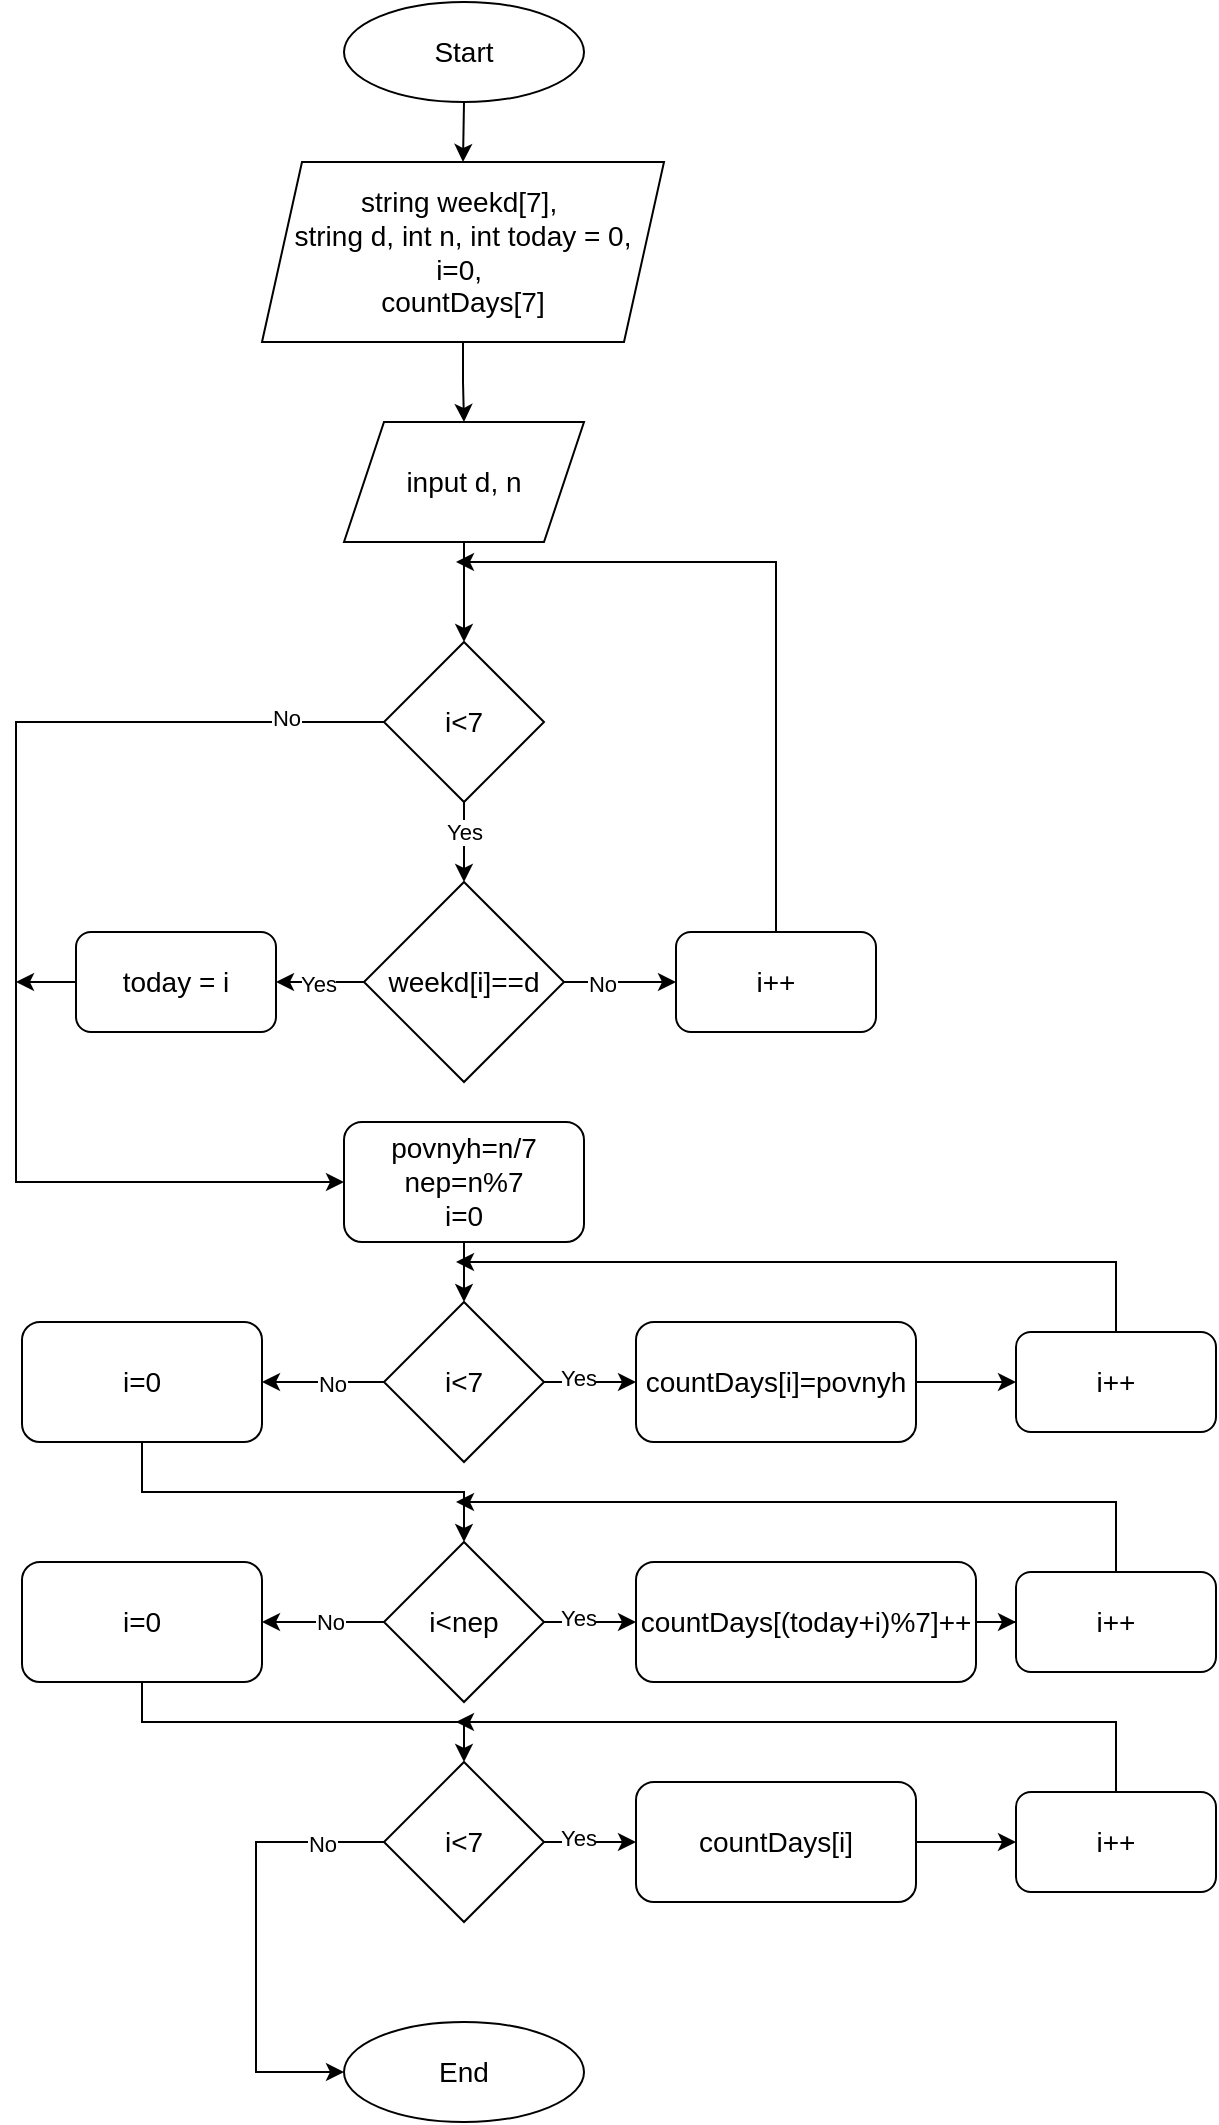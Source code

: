 <mxfile version="24.8.6">
  <diagram name="Сторінка-1" id="jraURbn6yLSYXRawfBOK">
    <mxGraphModel dx="1050" dy="530" grid="1" gridSize="10" guides="1" tooltips="1" connect="1" arrows="1" fold="1" page="1" pageScale="1" pageWidth="827" pageHeight="1169" math="0" shadow="0">
      <root>
        <mxCell id="0" />
        <mxCell id="1" parent="0" />
        <mxCell id="LpUBaSObcokxoR3XLA_E-1" value="&lt;font style=&quot;font-size: 14px;&quot;&gt;End&lt;/font&gt;" style="ellipse;whiteSpace=wrap;html=1;" vertex="1" parent="1">
          <mxGeometry x="354" y="1050" width="120" height="50" as="geometry" />
        </mxCell>
        <mxCell id="LpUBaSObcokxoR3XLA_E-2" style="edgeStyle=orthogonalEdgeStyle;rounded=0;orthogonalLoop=1;jettySize=auto;html=1;exitX=0.5;exitY=1;exitDx=0;exitDy=0;entryX=0.5;entryY=0;entryDx=0;entryDy=0;" edge="1" parent="1" source="LpUBaSObcokxoR3XLA_E-3" target="LpUBaSObcokxoR3XLA_E-5">
          <mxGeometry relative="1" as="geometry">
            <mxPoint x="414" y="130" as="targetPoint" />
          </mxGeometry>
        </mxCell>
        <mxCell id="LpUBaSObcokxoR3XLA_E-3" value="&lt;font style=&quot;font-size: 14px;&quot;&gt;Start&lt;/font&gt;" style="ellipse;whiteSpace=wrap;html=1;" vertex="1" parent="1">
          <mxGeometry x="354" y="40" width="120" height="50" as="geometry" />
        </mxCell>
        <mxCell id="LpUBaSObcokxoR3XLA_E-4" style="edgeStyle=orthogonalEdgeStyle;rounded=0;orthogonalLoop=1;jettySize=auto;html=1;exitX=0.5;exitY=1;exitDx=0;exitDy=0;entryX=0.5;entryY=0;entryDx=0;entryDy=0;" edge="1" parent="1" source="LpUBaSObcokxoR3XLA_E-5" target="LpUBaSObcokxoR3XLA_E-7">
          <mxGeometry relative="1" as="geometry" />
        </mxCell>
        <mxCell id="LpUBaSObcokxoR3XLA_E-5" value="&lt;span style=&quot;font-size: 14px;&quot;&gt;string weekd[7],&amp;nbsp;&lt;/span&gt;&lt;div&gt;&lt;span style=&quot;font-size: 14px;&quot;&gt;string d, int n, int today = 0, i=0,&amp;nbsp;&lt;/span&gt;&lt;div&gt;&lt;span style=&quot;font-size: 14px;&quot;&gt;countDays[7]&lt;/span&gt;&lt;/div&gt;&lt;/div&gt;" style="shape=parallelogram;perimeter=parallelogramPerimeter;whiteSpace=wrap;html=1;fixedSize=1;" vertex="1" parent="1">
          <mxGeometry x="313" y="120" width="201" height="90" as="geometry" />
        </mxCell>
        <mxCell id="LpUBaSObcokxoR3XLA_E-6" style="edgeStyle=orthogonalEdgeStyle;rounded=0;orthogonalLoop=1;jettySize=auto;html=1;exitX=0.5;exitY=1;exitDx=0;exitDy=0;entryX=0.5;entryY=0;entryDx=0;entryDy=0;" edge="1" parent="1" source="LpUBaSObcokxoR3XLA_E-7" target="LpUBaSObcokxoR3XLA_E-28">
          <mxGeometry relative="1" as="geometry">
            <mxPoint x="414" y="350" as="targetPoint" />
          </mxGeometry>
        </mxCell>
        <mxCell id="LpUBaSObcokxoR3XLA_E-7" value="&lt;span style=&quot;font-size: 14px;&quot;&gt;input d, n&lt;/span&gt;" style="shape=parallelogram;perimeter=parallelogramPerimeter;whiteSpace=wrap;html=1;fixedSize=1;" vertex="1" parent="1">
          <mxGeometry x="354" y="250" width="120" height="60" as="geometry" />
        </mxCell>
        <mxCell id="LpUBaSObcokxoR3XLA_E-30" style="edgeStyle=orthogonalEdgeStyle;rounded=0;orthogonalLoop=1;jettySize=auto;html=1;exitX=0.5;exitY=1;exitDx=0;exitDy=0;entryX=0.5;entryY=0;entryDx=0;entryDy=0;" edge="1" parent="1" source="LpUBaSObcokxoR3XLA_E-28" target="LpUBaSObcokxoR3XLA_E-29">
          <mxGeometry relative="1" as="geometry" />
        </mxCell>
        <mxCell id="LpUBaSObcokxoR3XLA_E-42" value="Yes" style="edgeLabel;html=1;align=center;verticalAlign=middle;resizable=0;points=[];" vertex="1" connectable="0" parent="LpUBaSObcokxoR3XLA_E-30">
          <mxGeometry x="-0.26" relative="1" as="geometry">
            <mxPoint as="offset" />
          </mxGeometry>
        </mxCell>
        <mxCell id="LpUBaSObcokxoR3XLA_E-39" style="edgeStyle=orthogonalEdgeStyle;rounded=0;orthogonalLoop=1;jettySize=auto;html=1;exitX=0;exitY=0.5;exitDx=0;exitDy=0;entryX=0;entryY=0.5;entryDx=0;entryDy=0;" edge="1" parent="1" source="LpUBaSObcokxoR3XLA_E-28" target="LpUBaSObcokxoR3XLA_E-43">
          <mxGeometry relative="1" as="geometry">
            <mxPoint x="190" y="630" as="targetPoint" />
            <Array as="points">
              <mxPoint x="190" y="400" />
              <mxPoint x="190" y="630" />
            </Array>
          </mxGeometry>
        </mxCell>
        <mxCell id="LpUBaSObcokxoR3XLA_E-41" value="No" style="edgeLabel;html=1;align=center;verticalAlign=middle;resizable=0;points=[];" vertex="1" connectable="0" parent="LpUBaSObcokxoR3XLA_E-39">
          <mxGeometry x="-0.831" y="-2" relative="1" as="geometry">
            <mxPoint as="offset" />
          </mxGeometry>
        </mxCell>
        <mxCell id="LpUBaSObcokxoR3XLA_E-28" value="&lt;font style=&quot;font-size: 14px;&quot;&gt;i&amp;lt;7&lt;/font&gt;" style="rhombus;whiteSpace=wrap;html=1;" vertex="1" parent="1">
          <mxGeometry x="374" y="360" width="80" height="80" as="geometry" />
        </mxCell>
        <mxCell id="LpUBaSObcokxoR3XLA_E-32" style="edgeStyle=orthogonalEdgeStyle;rounded=0;orthogonalLoop=1;jettySize=auto;html=1;exitX=0;exitY=0.5;exitDx=0;exitDy=0;entryX=1;entryY=0.5;entryDx=0;entryDy=0;" edge="1" parent="1" source="LpUBaSObcokxoR3XLA_E-29" target="LpUBaSObcokxoR3XLA_E-31">
          <mxGeometry relative="1" as="geometry" />
        </mxCell>
        <mxCell id="LpUBaSObcokxoR3XLA_E-38" value="Yes" style="edgeLabel;html=1;align=center;verticalAlign=middle;resizable=0;points=[];" vertex="1" connectable="0" parent="LpUBaSObcokxoR3XLA_E-32">
          <mxGeometry x="0.054" y="1" relative="1" as="geometry">
            <mxPoint as="offset" />
          </mxGeometry>
        </mxCell>
        <mxCell id="LpUBaSObcokxoR3XLA_E-34" style="edgeStyle=orthogonalEdgeStyle;rounded=0;orthogonalLoop=1;jettySize=auto;html=1;exitX=1;exitY=0.5;exitDx=0;exitDy=0;entryX=0;entryY=0.5;entryDx=0;entryDy=0;" edge="1" parent="1" source="LpUBaSObcokxoR3XLA_E-29" target="LpUBaSObcokxoR3XLA_E-33">
          <mxGeometry relative="1" as="geometry" />
        </mxCell>
        <mxCell id="LpUBaSObcokxoR3XLA_E-37" value="No" style="edgeLabel;html=1;align=center;verticalAlign=middle;resizable=0;points=[];" vertex="1" connectable="0" parent="LpUBaSObcokxoR3XLA_E-34">
          <mxGeometry x="-0.329" y="-1" relative="1" as="geometry">
            <mxPoint as="offset" />
          </mxGeometry>
        </mxCell>
        <mxCell id="LpUBaSObcokxoR3XLA_E-29" value="&lt;font style=&quot;font-size: 14px;&quot;&gt;weekd[i]==d&lt;/font&gt;" style="rhombus;whiteSpace=wrap;html=1;" vertex="1" parent="1">
          <mxGeometry x="364" y="480" width="100" height="100" as="geometry" />
        </mxCell>
        <mxCell id="LpUBaSObcokxoR3XLA_E-40" style="edgeStyle=orthogonalEdgeStyle;rounded=0;orthogonalLoop=1;jettySize=auto;html=1;exitX=0;exitY=0.5;exitDx=0;exitDy=0;" edge="1" parent="1" source="LpUBaSObcokxoR3XLA_E-31">
          <mxGeometry relative="1" as="geometry">
            <mxPoint x="190" y="530" as="targetPoint" />
          </mxGeometry>
        </mxCell>
        <mxCell id="LpUBaSObcokxoR3XLA_E-31" value="&lt;font style=&quot;font-size: 14px;&quot;&gt;today = i&lt;/font&gt;" style="rounded=1;whiteSpace=wrap;html=1;" vertex="1" parent="1">
          <mxGeometry x="220" y="505" width="100" height="50" as="geometry" />
        </mxCell>
        <mxCell id="LpUBaSObcokxoR3XLA_E-35" style="edgeStyle=orthogonalEdgeStyle;rounded=0;orthogonalLoop=1;jettySize=auto;html=1;exitX=0.5;exitY=0;exitDx=0;exitDy=0;" edge="1" parent="1" source="LpUBaSObcokxoR3XLA_E-33">
          <mxGeometry relative="1" as="geometry">
            <mxPoint x="410" y="320" as="targetPoint" />
            <Array as="points">
              <mxPoint x="570" y="320" />
            </Array>
          </mxGeometry>
        </mxCell>
        <mxCell id="LpUBaSObcokxoR3XLA_E-33" value="&lt;font style=&quot;font-size: 14px;&quot;&gt;i++&lt;/font&gt;" style="rounded=1;whiteSpace=wrap;html=1;" vertex="1" parent="1">
          <mxGeometry x="520" y="505" width="100" height="50" as="geometry" />
        </mxCell>
        <mxCell id="LpUBaSObcokxoR3XLA_E-45" style="edgeStyle=orthogonalEdgeStyle;rounded=0;orthogonalLoop=1;jettySize=auto;html=1;exitX=0.5;exitY=1;exitDx=0;exitDy=0;entryX=0.5;entryY=0;entryDx=0;entryDy=0;" edge="1" parent="1" source="LpUBaSObcokxoR3XLA_E-43" target="LpUBaSObcokxoR3XLA_E-44">
          <mxGeometry relative="1" as="geometry" />
        </mxCell>
        <mxCell id="LpUBaSObcokxoR3XLA_E-43" value="&lt;font style=&quot;font-size: 14px;&quot;&gt;povnyh=n/7&lt;/font&gt;&lt;div style=&quot;font-size: 14px;&quot;&gt;&lt;font style=&quot;font-size: 14px;&quot;&gt;nep=n%7&lt;/font&gt;&lt;/div&gt;&lt;div style=&quot;font-size: 14px;&quot;&gt;&lt;font style=&quot;font-size: 14px;&quot;&gt;i=0&lt;/font&gt;&lt;/div&gt;" style="rounded=1;whiteSpace=wrap;html=1;" vertex="1" parent="1">
          <mxGeometry x="354" y="600" width="120" height="60" as="geometry" />
        </mxCell>
        <mxCell id="LpUBaSObcokxoR3XLA_E-47" style="edgeStyle=orthogonalEdgeStyle;rounded=0;orthogonalLoop=1;jettySize=auto;html=1;exitX=1;exitY=0.5;exitDx=0;exitDy=0;entryX=0;entryY=0.5;entryDx=0;entryDy=0;" edge="1" parent="1" source="LpUBaSObcokxoR3XLA_E-44" target="LpUBaSObcokxoR3XLA_E-46">
          <mxGeometry relative="1" as="geometry" />
        </mxCell>
        <mxCell id="LpUBaSObcokxoR3XLA_E-53" value="Yes" style="edgeLabel;html=1;align=center;verticalAlign=middle;resizable=0;points=[];" vertex="1" connectable="0" parent="LpUBaSObcokxoR3XLA_E-47">
          <mxGeometry x="-0.27" y="2" relative="1" as="geometry">
            <mxPoint as="offset" />
          </mxGeometry>
        </mxCell>
        <mxCell id="LpUBaSObcokxoR3XLA_E-61" style="edgeStyle=orthogonalEdgeStyle;rounded=0;orthogonalLoop=1;jettySize=auto;html=1;exitX=0;exitY=0.5;exitDx=0;exitDy=0;entryX=1;entryY=0.5;entryDx=0;entryDy=0;" edge="1" parent="1" source="LpUBaSObcokxoR3XLA_E-44" target="LpUBaSObcokxoR3XLA_E-60">
          <mxGeometry relative="1" as="geometry" />
        </mxCell>
        <mxCell id="LpUBaSObcokxoR3XLA_E-62" value="No" style="edgeLabel;html=1;align=center;verticalAlign=middle;resizable=0;points=[];" vertex="1" connectable="0" parent="LpUBaSObcokxoR3XLA_E-61">
          <mxGeometry x="-0.141" y="1" relative="1" as="geometry">
            <mxPoint as="offset" />
          </mxGeometry>
        </mxCell>
        <mxCell id="LpUBaSObcokxoR3XLA_E-44" value="&lt;font style=&quot;font-size: 14px;&quot;&gt;i&amp;lt;7&lt;/font&gt;" style="rhombus;whiteSpace=wrap;html=1;" vertex="1" parent="1">
          <mxGeometry x="374" y="690" width="80" height="80" as="geometry" />
        </mxCell>
        <mxCell id="LpUBaSObcokxoR3XLA_E-50" value="" style="edgeStyle=orthogonalEdgeStyle;rounded=0;orthogonalLoop=1;jettySize=auto;html=1;" edge="1" parent="1" source="LpUBaSObcokxoR3XLA_E-46" target="LpUBaSObcokxoR3XLA_E-48">
          <mxGeometry relative="1" as="geometry" />
        </mxCell>
        <mxCell id="LpUBaSObcokxoR3XLA_E-46" value="&lt;font style=&quot;font-size: 14px;&quot;&gt;countDays[i]=povnyh&lt;/font&gt;" style="rounded=1;whiteSpace=wrap;html=1;" vertex="1" parent="1">
          <mxGeometry x="500" y="700" width="140" height="60" as="geometry" />
        </mxCell>
        <mxCell id="LpUBaSObcokxoR3XLA_E-52" style="edgeStyle=orthogonalEdgeStyle;rounded=0;orthogonalLoop=1;jettySize=auto;html=1;exitX=0.5;exitY=0;exitDx=0;exitDy=0;" edge="1" parent="1" source="LpUBaSObcokxoR3XLA_E-48">
          <mxGeometry relative="1" as="geometry">
            <mxPoint x="410" y="670" as="targetPoint" />
            <Array as="points">
              <mxPoint x="740" y="670" />
            </Array>
          </mxGeometry>
        </mxCell>
        <mxCell id="LpUBaSObcokxoR3XLA_E-48" value="&lt;font style=&quot;font-size: 14px;&quot;&gt;i++&lt;/font&gt;" style="rounded=1;whiteSpace=wrap;html=1;" vertex="1" parent="1">
          <mxGeometry x="690" y="705" width="100" height="50" as="geometry" />
        </mxCell>
        <mxCell id="LpUBaSObcokxoR3XLA_E-54" style="edgeStyle=orthogonalEdgeStyle;rounded=0;orthogonalLoop=1;jettySize=auto;html=1;exitX=1;exitY=0.5;exitDx=0;exitDy=0;entryX=0;entryY=0.5;entryDx=0;entryDy=0;" edge="1" parent="1" source="LpUBaSObcokxoR3XLA_E-56" target="LpUBaSObcokxoR3XLA_E-58">
          <mxGeometry relative="1" as="geometry" />
        </mxCell>
        <mxCell id="LpUBaSObcokxoR3XLA_E-55" value="Yes" style="edgeLabel;html=1;align=center;verticalAlign=middle;resizable=0;points=[];" vertex="1" connectable="0" parent="LpUBaSObcokxoR3XLA_E-54">
          <mxGeometry x="-0.27" y="2" relative="1" as="geometry">
            <mxPoint as="offset" />
          </mxGeometry>
        </mxCell>
        <mxCell id="LpUBaSObcokxoR3XLA_E-79" style="edgeStyle=orthogonalEdgeStyle;rounded=0;orthogonalLoop=1;jettySize=auto;html=1;exitX=0;exitY=0.5;exitDx=0;exitDy=0;entryX=1;entryY=0.5;entryDx=0;entryDy=0;" edge="1" parent="1" source="LpUBaSObcokxoR3XLA_E-56" target="LpUBaSObcokxoR3XLA_E-78">
          <mxGeometry relative="1" as="geometry" />
        </mxCell>
        <mxCell id="LpUBaSObcokxoR3XLA_E-81" value="No" style="edgeLabel;html=1;align=center;verticalAlign=middle;resizable=0;points=[];" vertex="1" connectable="0" parent="LpUBaSObcokxoR3XLA_E-79">
          <mxGeometry x="-0.108" relative="1" as="geometry">
            <mxPoint as="offset" />
          </mxGeometry>
        </mxCell>
        <mxCell id="LpUBaSObcokxoR3XLA_E-56" value="&lt;font style=&quot;font-size: 14px;&quot;&gt;i&amp;lt;nep&lt;/font&gt;" style="rhombus;whiteSpace=wrap;html=1;" vertex="1" parent="1">
          <mxGeometry x="374" y="810" width="80" height="80" as="geometry" />
        </mxCell>
        <mxCell id="LpUBaSObcokxoR3XLA_E-57" value="" style="edgeStyle=orthogonalEdgeStyle;rounded=0;orthogonalLoop=1;jettySize=auto;html=1;" edge="1" parent="1" source="LpUBaSObcokxoR3XLA_E-58" target="LpUBaSObcokxoR3XLA_E-59">
          <mxGeometry relative="1" as="geometry" />
        </mxCell>
        <mxCell id="LpUBaSObcokxoR3XLA_E-58" value="&lt;font style=&quot;font-size: 14px;&quot;&gt;countDays[(today+i)%7]++&lt;/font&gt;" style="rounded=1;whiteSpace=wrap;html=1;" vertex="1" parent="1">
          <mxGeometry x="500" y="820" width="170" height="60" as="geometry" />
        </mxCell>
        <mxCell id="LpUBaSObcokxoR3XLA_E-64" style="edgeStyle=orthogonalEdgeStyle;rounded=0;orthogonalLoop=1;jettySize=auto;html=1;exitX=0.5;exitY=0;exitDx=0;exitDy=0;" edge="1" parent="1" source="LpUBaSObcokxoR3XLA_E-59">
          <mxGeometry relative="1" as="geometry">
            <mxPoint x="410" y="790" as="targetPoint" />
            <Array as="points">
              <mxPoint x="740" y="790" />
            </Array>
          </mxGeometry>
        </mxCell>
        <mxCell id="LpUBaSObcokxoR3XLA_E-59" value="&lt;font style=&quot;font-size: 14px;&quot;&gt;i++&lt;/font&gt;" style="rounded=1;whiteSpace=wrap;html=1;" vertex="1" parent="1">
          <mxGeometry x="690" y="825" width="100" height="50" as="geometry" />
        </mxCell>
        <mxCell id="LpUBaSObcokxoR3XLA_E-63" style="edgeStyle=orthogonalEdgeStyle;rounded=0;orthogonalLoop=1;jettySize=auto;html=1;exitX=0.5;exitY=1;exitDx=0;exitDy=0;entryX=0.5;entryY=0;entryDx=0;entryDy=0;" edge="1" parent="1" source="LpUBaSObcokxoR3XLA_E-60" target="LpUBaSObcokxoR3XLA_E-56">
          <mxGeometry relative="1" as="geometry" />
        </mxCell>
        <mxCell id="LpUBaSObcokxoR3XLA_E-60" value="&lt;span style=&quot;font-size: 14px;&quot;&gt;i=0&lt;/span&gt;" style="rounded=1;whiteSpace=wrap;html=1;" vertex="1" parent="1">
          <mxGeometry x="193" y="700" width="120" height="60" as="geometry" />
        </mxCell>
        <mxCell id="LpUBaSObcokxoR3XLA_E-65" style="edgeStyle=orthogonalEdgeStyle;rounded=0;orthogonalLoop=1;jettySize=auto;html=1;exitX=1;exitY=0.5;exitDx=0;exitDy=0;entryX=0;entryY=0.5;entryDx=0;entryDy=0;" edge="1" parent="1" source="LpUBaSObcokxoR3XLA_E-69" target="LpUBaSObcokxoR3XLA_E-71">
          <mxGeometry relative="1" as="geometry" />
        </mxCell>
        <mxCell id="LpUBaSObcokxoR3XLA_E-66" value="Yes" style="edgeLabel;html=1;align=center;verticalAlign=middle;resizable=0;points=[];" vertex="1" connectable="0" parent="LpUBaSObcokxoR3XLA_E-65">
          <mxGeometry x="-0.27" y="2" relative="1" as="geometry">
            <mxPoint as="offset" />
          </mxGeometry>
        </mxCell>
        <mxCell id="LpUBaSObcokxoR3XLA_E-76" style="edgeStyle=orthogonalEdgeStyle;rounded=0;orthogonalLoop=1;jettySize=auto;html=1;exitX=0;exitY=0.5;exitDx=0;exitDy=0;entryX=0;entryY=0.5;entryDx=0;entryDy=0;" edge="1" parent="1" source="LpUBaSObcokxoR3XLA_E-69" target="LpUBaSObcokxoR3XLA_E-1">
          <mxGeometry relative="1" as="geometry">
            <Array as="points">
              <mxPoint x="310" y="960" />
              <mxPoint x="310" y="1075" />
            </Array>
          </mxGeometry>
        </mxCell>
        <mxCell id="LpUBaSObcokxoR3XLA_E-77" value="No" style="edgeLabel;html=1;align=center;verticalAlign=middle;resizable=0;points=[];" vertex="1" connectable="0" parent="LpUBaSObcokxoR3XLA_E-76">
          <mxGeometry x="-0.72" y="1" relative="1" as="geometry">
            <mxPoint as="offset" />
          </mxGeometry>
        </mxCell>
        <mxCell id="LpUBaSObcokxoR3XLA_E-69" value="&lt;font style=&quot;font-size: 14px;&quot;&gt;i&amp;lt;7&lt;/font&gt;" style="rhombus;whiteSpace=wrap;html=1;" vertex="1" parent="1">
          <mxGeometry x="374" y="920" width="80" height="80" as="geometry" />
        </mxCell>
        <mxCell id="LpUBaSObcokxoR3XLA_E-70" value="" style="edgeStyle=orthogonalEdgeStyle;rounded=0;orthogonalLoop=1;jettySize=auto;html=1;" edge="1" parent="1" source="LpUBaSObcokxoR3XLA_E-71" target="LpUBaSObcokxoR3XLA_E-72">
          <mxGeometry relative="1" as="geometry" />
        </mxCell>
        <mxCell id="LpUBaSObcokxoR3XLA_E-71" value="&lt;font style=&quot;font-size: 14px;&quot;&gt;countDays[i]&lt;/font&gt;" style="rounded=1;whiteSpace=wrap;html=1;" vertex="1" parent="1">
          <mxGeometry x="500" y="930" width="140" height="60" as="geometry" />
        </mxCell>
        <mxCell id="LpUBaSObcokxoR3XLA_E-82" style="edgeStyle=orthogonalEdgeStyle;rounded=0;orthogonalLoop=1;jettySize=auto;html=1;exitX=0.5;exitY=0;exitDx=0;exitDy=0;" edge="1" parent="1" source="LpUBaSObcokxoR3XLA_E-72">
          <mxGeometry relative="1" as="geometry">
            <mxPoint x="410" y="900" as="targetPoint" />
            <Array as="points">
              <mxPoint x="740" y="900" />
            </Array>
          </mxGeometry>
        </mxCell>
        <mxCell id="LpUBaSObcokxoR3XLA_E-72" value="&lt;font style=&quot;font-size: 14px;&quot;&gt;i++&lt;/font&gt;" style="rounded=1;whiteSpace=wrap;html=1;" vertex="1" parent="1">
          <mxGeometry x="690" y="935" width="100" height="50" as="geometry" />
        </mxCell>
        <mxCell id="LpUBaSObcokxoR3XLA_E-80" style="edgeStyle=orthogonalEdgeStyle;rounded=0;orthogonalLoop=1;jettySize=auto;html=1;exitX=0.5;exitY=1;exitDx=0;exitDy=0;entryX=0.5;entryY=0;entryDx=0;entryDy=0;" edge="1" parent="1" source="LpUBaSObcokxoR3XLA_E-78" target="LpUBaSObcokxoR3XLA_E-69">
          <mxGeometry relative="1" as="geometry" />
        </mxCell>
        <mxCell id="LpUBaSObcokxoR3XLA_E-78" value="&lt;span style=&quot;font-size: 14px;&quot;&gt;i=0&lt;/span&gt;" style="rounded=1;whiteSpace=wrap;html=1;" vertex="1" parent="1">
          <mxGeometry x="193" y="820" width="120" height="60" as="geometry" />
        </mxCell>
      </root>
    </mxGraphModel>
  </diagram>
</mxfile>
